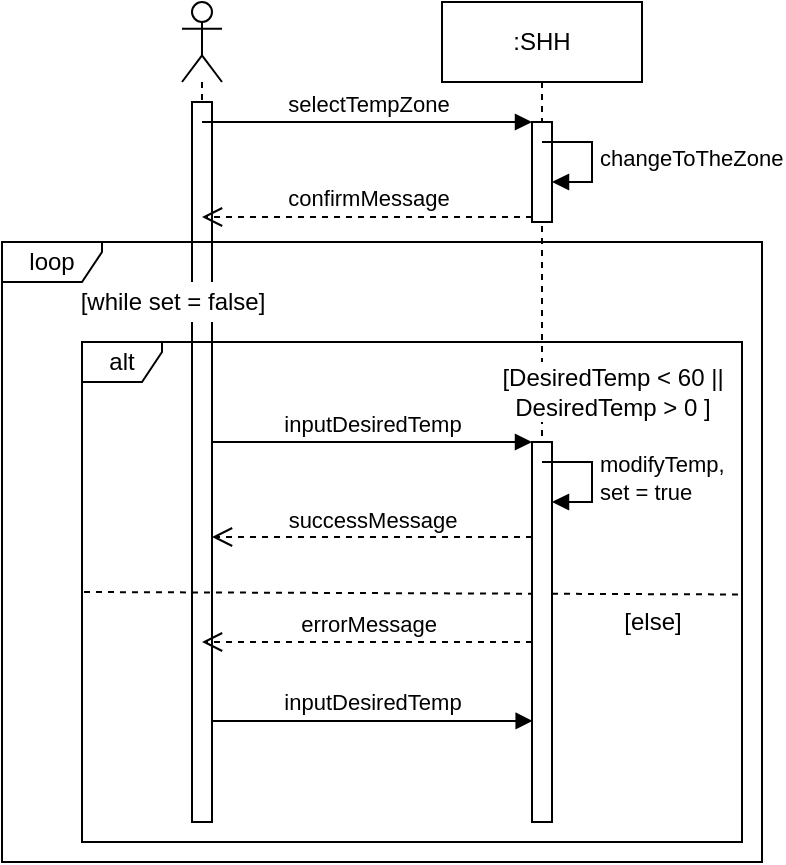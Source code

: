 <mxfile version="13.10.6" type="github">
  <diagram id="kgpKYQtTHZ0yAKxKKP6v" name="SetTempForZone">
    <mxGraphModel dx="388" dy="538" grid="1" gridSize="10" guides="1" tooltips="1" connect="1" arrows="1" fold="1" page="1" pageScale="1" pageWidth="850" pageHeight="1100" math="0" shadow="0">
      <root>
        <mxCell id="0" />
        <mxCell id="1" parent="0" />
        <mxCell id="lhcArw72Mbw9M8PvTjn8-2" value="" style="shape=umlLifeline;participant=umlActor;perimeter=lifelinePerimeter;whiteSpace=wrap;html=1;container=1;collapsible=0;recursiveResize=0;verticalAlign=top;spacingTop=36;outlineConnect=0;" vertex="1" parent="1">
          <mxGeometry x="190" y="200" width="20" height="410" as="geometry" />
        </mxCell>
        <mxCell id="lhcArw72Mbw9M8PvTjn8-9" value="" style="html=1;points=[];perimeter=orthogonalPerimeter;" vertex="1" parent="lhcArw72Mbw9M8PvTjn8-2">
          <mxGeometry x="5" y="50" width="10" height="360" as="geometry" />
        </mxCell>
        <mxCell id="lhcArw72Mbw9M8PvTjn8-3" value=":SHH" style="shape=umlLifeline;perimeter=lifelinePerimeter;whiteSpace=wrap;html=1;container=1;collapsible=0;recursiveResize=0;outlineConnect=0;" vertex="1" parent="1">
          <mxGeometry x="320" y="200" width="100" height="350" as="geometry" />
        </mxCell>
        <mxCell id="lhcArw72Mbw9M8PvTjn8-4" value="" style="html=1;points=[];perimeter=orthogonalPerimeter;" vertex="1" parent="lhcArw72Mbw9M8PvTjn8-3">
          <mxGeometry x="45" y="60" width="10" height="50" as="geometry" />
        </mxCell>
        <mxCell id="lhcArw72Mbw9M8PvTjn8-5" value="selectTempZone" style="html=1;verticalAlign=bottom;endArrow=block;entryX=0;entryY=0;" edge="1" target="lhcArw72Mbw9M8PvTjn8-4" parent="1" source="lhcArw72Mbw9M8PvTjn8-2">
          <mxGeometry relative="1" as="geometry">
            <mxPoint x="290" y="260" as="sourcePoint" />
          </mxGeometry>
        </mxCell>
        <mxCell id="lhcArw72Mbw9M8PvTjn8-6" value="confirmMessage" style="html=1;verticalAlign=bottom;endArrow=open;dashed=1;endSize=8;exitX=0;exitY=0.95;" edge="1" source="lhcArw72Mbw9M8PvTjn8-4" parent="1" target="lhcArw72Mbw9M8PvTjn8-2">
          <mxGeometry relative="1" as="geometry">
            <mxPoint x="290" y="336" as="targetPoint" />
          </mxGeometry>
        </mxCell>
        <mxCell id="lhcArw72Mbw9M8PvTjn8-8" value="changeToTheZone" style="edgeStyle=orthogonalEdgeStyle;html=1;align=left;spacingLeft=2;endArrow=block;rounded=0;entryX=1;entryY=0;" edge="1" parent="1">
          <mxGeometry relative="1" as="geometry">
            <mxPoint x="370" y="270" as="sourcePoint" />
            <Array as="points">
              <mxPoint x="395" y="270" />
            </Array>
            <mxPoint x="375" y="290" as="targetPoint" />
          </mxGeometry>
        </mxCell>
        <mxCell id="lhcArw72Mbw9M8PvTjn8-15" value="" style="endArrow=none;dashed=1;html=1;entryX=1;entryY=0.505;entryDx=0;entryDy=0;entryPerimeter=0;exitX=0.003;exitY=0.5;exitDx=0;exitDy=0;exitPerimeter=0;" edge="1" parent="1" source="lhcArw72Mbw9M8PvTjn8-13" target="lhcArw72Mbw9M8PvTjn8-13">
          <mxGeometry width="50" height="50" relative="1" as="geometry">
            <mxPoint x="140" y="429.5" as="sourcePoint" />
            <mxPoint x="250" y="429.5" as="targetPoint" />
          </mxGeometry>
        </mxCell>
        <mxCell id="lhcArw72Mbw9M8PvTjn8-26" value="[while set = false]" style="text;html=1;align=center;verticalAlign=middle;resizable=0;points=[];autosize=1;fillColor=#FFFFFF;" vertex="1" parent="1">
          <mxGeometry x="130" y="340" width="110" height="20" as="geometry" />
        </mxCell>
        <mxCell id="lhcArw72Mbw9M8PvTjn8-10" value="" style="html=1;points=[];perimeter=orthogonalPerimeter;" vertex="1" parent="1">
          <mxGeometry x="365" y="420" width="10" height="50" as="geometry" />
        </mxCell>
        <mxCell id="lhcArw72Mbw9M8PvTjn8-16" value="" style="html=1;points=[];perimeter=orthogonalPerimeter;" vertex="1" parent="1">
          <mxGeometry x="365" y="420" width="10" height="190" as="geometry" />
        </mxCell>
        <mxCell id="lhcArw72Mbw9M8PvTjn8-11" value="inputDesiredTemp" style="html=1;verticalAlign=bottom;endArrow=block;entryX=0;entryY=0;" edge="1" target="lhcArw72Mbw9M8PvTjn8-10" parent="1">
          <mxGeometry relative="1" as="geometry">
            <mxPoint x="205" y="420" as="sourcePoint" />
          </mxGeometry>
        </mxCell>
        <mxCell id="lhcArw72Mbw9M8PvTjn8-12" value="successMessage" style="html=1;verticalAlign=bottom;endArrow=open;dashed=1;endSize=8;exitX=0;exitY=0.95;" edge="1" source="lhcArw72Mbw9M8PvTjn8-10" parent="1">
          <mxGeometry relative="1" as="geometry">
            <mxPoint x="205" y="467.5" as="targetPoint" />
          </mxGeometry>
        </mxCell>
        <mxCell id="lhcArw72Mbw9M8PvTjn8-18" value="modifyTemp, &lt;br&gt;set = true" style="edgeStyle=orthogonalEdgeStyle;html=1;align=left;spacingLeft=2;endArrow=block;rounded=0;entryX=1;entryY=0;" edge="1" parent="1">
          <mxGeometry relative="1" as="geometry">
            <mxPoint x="370" y="430" as="sourcePoint" />
            <Array as="points">
              <mxPoint x="395" y="430" />
            </Array>
            <mxPoint x="375" y="450" as="targetPoint" />
          </mxGeometry>
        </mxCell>
        <mxCell id="lhcArw72Mbw9M8PvTjn8-19" value="[DesiredTemp &amp;lt; 60 || &lt;br&gt;DesiredTemp &amp;gt; 0&amp;nbsp;]" style="text;html=1;align=center;verticalAlign=middle;resizable=0;points=[];autosize=1;fillColor=#FFFFFF;shadow=0;" vertex="1" parent="1">
          <mxGeometry x="340" y="380" width="130" height="30" as="geometry" />
        </mxCell>
        <mxCell id="lhcArw72Mbw9M8PvTjn8-20" value="[else]" style="text;html=1;align=center;verticalAlign=middle;resizable=0;points=[];autosize=1;" vertex="1" parent="1">
          <mxGeometry x="405" y="500" width="40" height="20" as="geometry" />
        </mxCell>
        <mxCell id="lhcArw72Mbw9M8PvTjn8-22" value="errorMessage" style="html=1;verticalAlign=bottom;endArrow=open;dashed=1;endSize=8;" edge="1" parent="1" source="lhcArw72Mbw9M8PvTjn8-16">
          <mxGeometry relative="1" as="geometry">
            <mxPoint x="280" y="520" as="sourcePoint" />
            <mxPoint x="200" y="520" as="targetPoint" />
          </mxGeometry>
        </mxCell>
        <mxCell id="lhcArw72Mbw9M8PvTjn8-23" value="inputDesiredTemp" style="html=1;verticalAlign=bottom;endArrow=block;entryX=0.033;entryY=0.734;entryDx=0;entryDy=0;entryPerimeter=0;" edge="1" parent="1" target="lhcArw72Mbw9M8PvTjn8-16">
          <mxGeometry width="80" relative="1" as="geometry">
            <mxPoint x="205" y="559.46" as="sourcePoint" />
            <mxPoint x="340" y="560" as="targetPoint" />
          </mxGeometry>
        </mxCell>
        <mxCell id="lhcArw72Mbw9M8PvTjn8-13" value="alt" style="shape=umlFrame;whiteSpace=wrap;html=1;width=40;height=20;" vertex="1" parent="1">
          <mxGeometry x="140" y="370" width="330" height="250" as="geometry" />
        </mxCell>
        <mxCell id="lhcArw72Mbw9M8PvTjn8-25" value="loop" style="shape=umlFrame;whiteSpace=wrap;html=1;shadow=0;fillColor=#FFFFFF;width=50;height=20;" vertex="1" parent="1">
          <mxGeometry x="100" y="320" width="380" height="310" as="geometry" />
        </mxCell>
      </root>
    </mxGraphModel>
  </diagram>
</mxfile>
